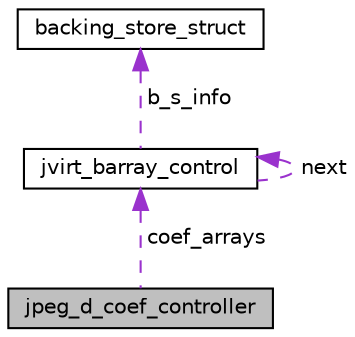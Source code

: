 digraph "jpeg_d_coef_controller"
{
  edge [fontname="Helvetica",fontsize="10",labelfontname="Helvetica",labelfontsize="10"];
  node [fontname="Helvetica",fontsize="10",shape=record];
  Node1 [label="jpeg_d_coef_controller",height=0.2,width=0.4,color="black", fillcolor="grey75", style="filled", fontcolor="black"];
  Node2 -> Node1 [dir="back",color="darkorchid3",fontsize="10",style="dashed",label=" coef_arrays" ,fontname="Helvetica"];
  Node2 [label="jvirt_barray_control",height=0.2,width=0.4,color="black", fillcolor="white", style="filled",URL="$structjvirt__barray__control.html"];
  Node2 -> Node2 [dir="back",color="darkorchid3",fontsize="10",style="dashed",label=" next" ,fontname="Helvetica"];
  Node3 -> Node2 [dir="back",color="darkorchid3",fontsize="10",style="dashed",label=" b_s_info" ,fontname="Helvetica"];
  Node3 [label="backing_store_struct",height=0.2,width=0.4,color="black", fillcolor="white", style="filled",URL="$structbacking__store__struct.html"];
}
